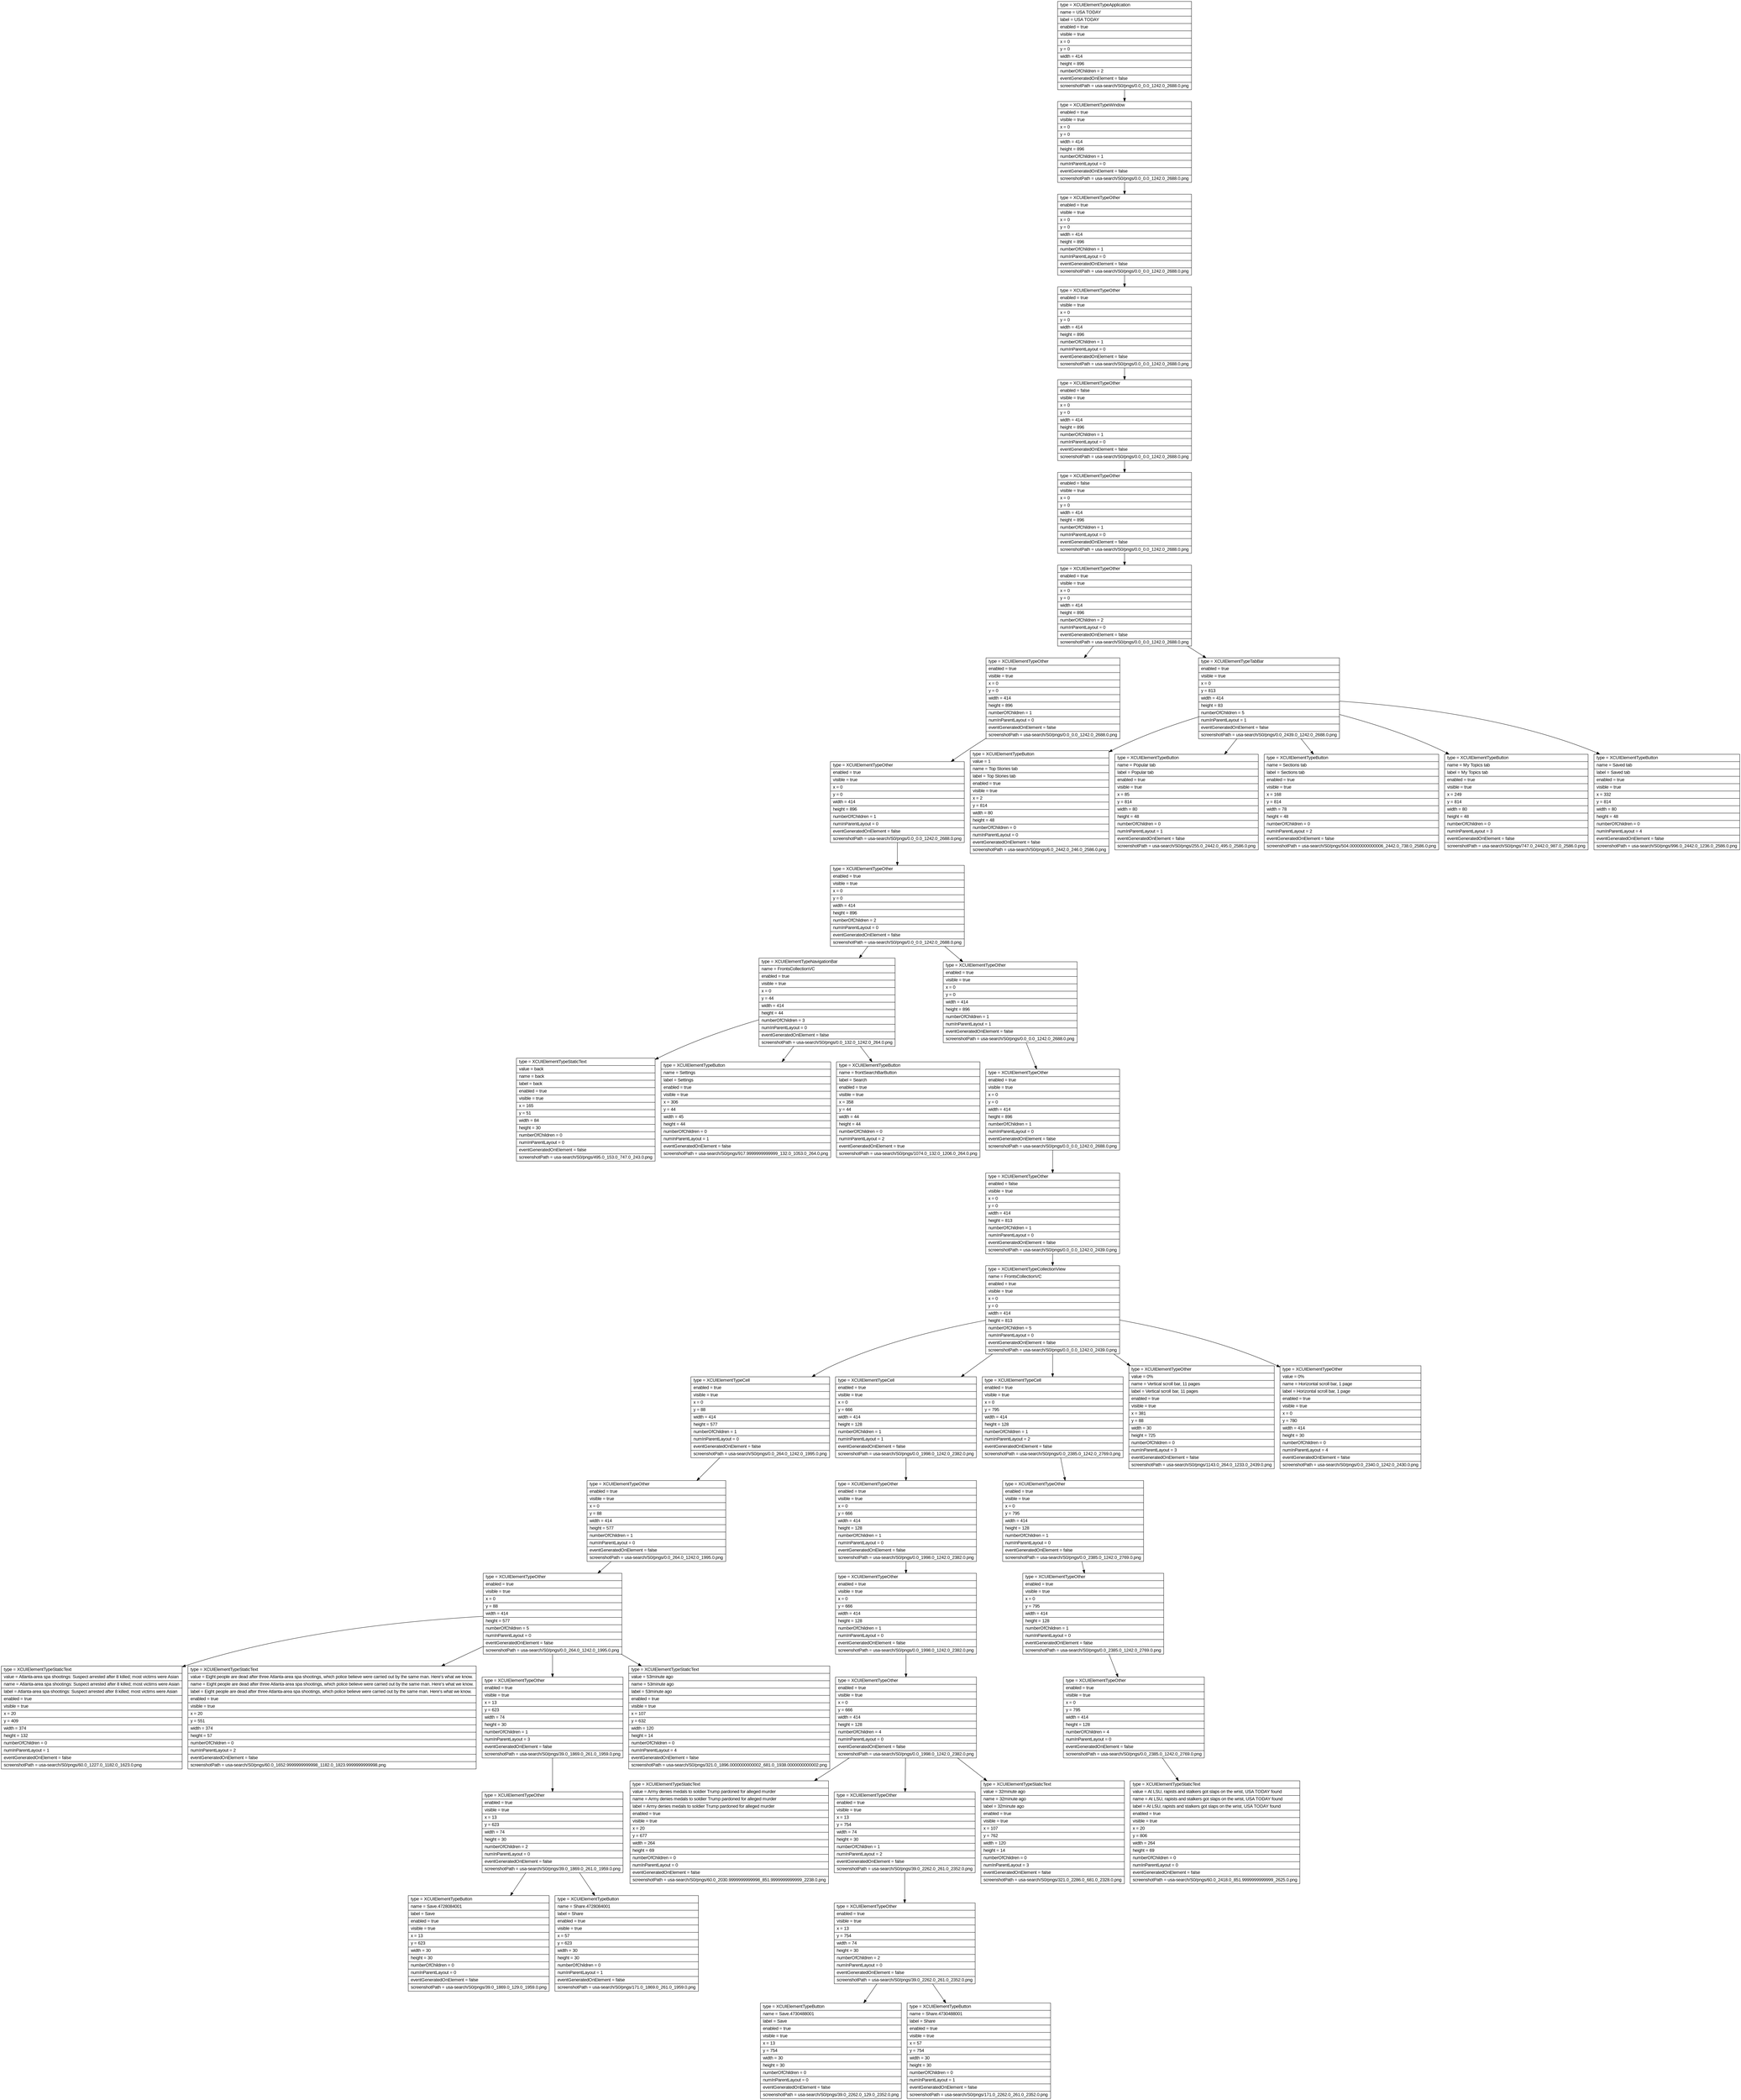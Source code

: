 digraph Layout {

	node [shape=record fontname=Arial];

	0	[label="{type = XCUIElementTypeApplication\l|name = USA TODAY\l|label = USA TODAY\l|enabled = true\l|visible = true\l|x = 0\l|y = 0\l|width = 414\l|height = 896\l|numberOfChildren = 2\l|eventGeneratedOnElement = false \l|screenshotPath = usa-search/S0/pngs/0.0_0.0_1242.0_2688.0.png\l}"]
	1	[label="{type = XCUIElementTypeWindow\l|enabled = true\l|visible = true\l|x = 0\l|y = 0\l|width = 414\l|height = 896\l|numberOfChildren = 1\l|numInParentLayout = 0\l|eventGeneratedOnElement = false \l|screenshotPath = usa-search/S0/pngs/0.0_0.0_1242.0_2688.0.png\l}"]
	2	[label="{type = XCUIElementTypeOther\l|enabled = true\l|visible = true\l|x = 0\l|y = 0\l|width = 414\l|height = 896\l|numberOfChildren = 1\l|numInParentLayout = 0\l|eventGeneratedOnElement = false \l|screenshotPath = usa-search/S0/pngs/0.0_0.0_1242.0_2688.0.png\l}"]
	3	[label="{type = XCUIElementTypeOther\l|enabled = true\l|visible = true\l|x = 0\l|y = 0\l|width = 414\l|height = 896\l|numberOfChildren = 1\l|numInParentLayout = 0\l|eventGeneratedOnElement = false \l|screenshotPath = usa-search/S0/pngs/0.0_0.0_1242.0_2688.0.png\l}"]
	4	[label="{type = XCUIElementTypeOther\l|enabled = false\l|visible = true\l|x = 0\l|y = 0\l|width = 414\l|height = 896\l|numberOfChildren = 1\l|numInParentLayout = 0\l|eventGeneratedOnElement = false \l|screenshotPath = usa-search/S0/pngs/0.0_0.0_1242.0_2688.0.png\l}"]
	5	[label="{type = XCUIElementTypeOther\l|enabled = false\l|visible = true\l|x = 0\l|y = 0\l|width = 414\l|height = 896\l|numberOfChildren = 1\l|numInParentLayout = 0\l|eventGeneratedOnElement = false \l|screenshotPath = usa-search/S0/pngs/0.0_0.0_1242.0_2688.0.png\l}"]
	6	[label="{type = XCUIElementTypeOther\l|enabled = true\l|visible = true\l|x = 0\l|y = 0\l|width = 414\l|height = 896\l|numberOfChildren = 2\l|numInParentLayout = 0\l|eventGeneratedOnElement = false \l|screenshotPath = usa-search/S0/pngs/0.0_0.0_1242.0_2688.0.png\l}"]
	7	[label="{type = XCUIElementTypeOther\l|enabled = true\l|visible = true\l|x = 0\l|y = 0\l|width = 414\l|height = 896\l|numberOfChildren = 1\l|numInParentLayout = 0\l|eventGeneratedOnElement = false \l|screenshotPath = usa-search/S0/pngs/0.0_0.0_1242.0_2688.0.png\l}"]
	8	[label="{type = XCUIElementTypeTabBar\l|enabled = true\l|visible = true\l|x = 0\l|y = 813\l|width = 414\l|height = 83\l|numberOfChildren = 5\l|numInParentLayout = 1\l|eventGeneratedOnElement = false \l|screenshotPath = usa-search/S0/pngs/0.0_2439.0_1242.0_2688.0.png\l}"]
	9	[label="{type = XCUIElementTypeOther\l|enabled = true\l|visible = true\l|x = 0\l|y = 0\l|width = 414\l|height = 896\l|numberOfChildren = 1\l|numInParentLayout = 0\l|eventGeneratedOnElement = false \l|screenshotPath = usa-search/S0/pngs/0.0_0.0_1242.0_2688.0.png\l}"]
	10	[label="{type = XCUIElementTypeButton\l|value = 1\l|name = Top Stories tab\l|label = Top Stories tab\l|enabled = true\l|visible = true\l|x = 2\l|y = 814\l|width = 80\l|height = 48\l|numberOfChildren = 0\l|numInParentLayout = 0\l|eventGeneratedOnElement = false \l|screenshotPath = usa-search/S0/pngs/6.0_2442.0_246.0_2586.0.png\l}"]
	11	[label="{type = XCUIElementTypeButton\l|name = Popular tab\l|label = Popular tab\l|enabled = true\l|visible = true\l|x = 85\l|y = 814\l|width = 80\l|height = 48\l|numberOfChildren = 0\l|numInParentLayout = 1\l|eventGeneratedOnElement = false \l|screenshotPath = usa-search/S0/pngs/255.0_2442.0_495.0_2586.0.png\l}"]
	12	[label="{type = XCUIElementTypeButton\l|name = Sections tab\l|label = Sections tab\l|enabled = true\l|visible = true\l|x = 168\l|y = 814\l|width = 78\l|height = 48\l|numberOfChildren = 0\l|numInParentLayout = 2\l|eventGeneratedOnElement = false \l|screenshotPath = usa-search/S0/pngs/504.00000000000006_2442.0_738.0_2586.0.png\l}"]
	13	[label="{type = XCUIElementTypeButton\l|name = My Topics tab\l|label = My Topics tab\l|enabled = true\l|visible = true\l|x = 249\l|y = 814\l|width = 80\l|height = 48\l|numberOfChildren = 0\l|numInParentLayout = 3\l|eventGeneratedOnElement = false \l|screenshotPath = usa-search/S0/pngs/747.0_2442.0_987.0_2586.0.png\l}"]
	14	[label="{type = XCUIElementTypeButton\l|name = Saved tab\l|label = Saved tab\l|enabled = true\l|visible = true\l|x = 332\l|y = 814\l|width = 80\l|height = 48\l|numberOfChildren = 0\l|numInParentLayout = 4\l|eventGeneratedOnElement = false \l|screenshotPath = usa-search/S0/pngs/996.0_2442.0_1236.0_2586.0.png\l}"]
	15	[label="{type = XCUIElementTypeOther\l|enabled = true\l|visible = true\l|x = 0\l|y = 0\l|width = 414\l|height = 896\l|numberOfChildren = 2\l|numInParentLayout = 0\l|eventGeneratedOnElement = false \l|screenshotPath = usa-search/S0/pngs/0.0_0.0_1242.0_2688.0.png\l}"]
	16	[label="{type = XCUIElementTypeNavigationBar\l|name = FrontsCollectionVC\l|enabled = true\l|visible = true\l|x = 0\l|y = 44\l|width = 414\l|height = 44\l|numberOfChildren = 3\l|numInParentLayout = 0\l|eventGeneratedOnElement = false \l|screenshotPath = usa-search/S0/pngs/0.0_132.0_1242.0_264.0.png\l}"]
	17	[label="{type = XCUIElementTypeOther\l|enabled = true\l|visible = true\l|x = 0\l|y = 0\l|width = 414\l|height = 896\l|numberOfChildren = 1\l|numInParentLayout = 1\l|eventGeneratedOnElement = false \l|screenshotPath = usa-search/S0/pngs/0.0_0.0_1242.0_2688.0.png\l}"]
	18	[label="{type = XCUIElementTypeStaticText\l|value = back\l|name = back\l|label = back\l|enabled = true\l|visible = true\l|x = 165\l|y = 51\l|width = 84\l|height = 30\l|numberOfChildren = 0\l|numInParentLayout = 0\l|eventGeneratedOnElement = false \l|screenshotPath = usa-search/S0/pngs/495.0_153.0_747.0_243.0.png\l}"]
	19	[label="{type = XCUIElementTypeButton\l|name = Settings\l|label = Settings\l|enabled = true\l|visible = true\l|x = 306\l|y = 44\l|width = 45\l|height = 44\l|numberOfChildren = 0\l|numInParentLayout = 1\l|eventGeneratedOnElement = false \l|screenshotPath = usa-search/S0/pngs/917.9999999999999_132.0_1053.0_264.0.png\l}"]
	20	[label="{type = XCUIElementTypeButton\l|name = frontSearchBarButton\l|label = Search\l|enabled = true\l|visible = true\l|x = 358\l|y = 44\l|width = 44\l|height = 44\l|numberOfChildren = 0\l|numInParentLayout = 2\l|eventGeneratedOnElement = true \l|screenshotPath = usa-search/S0/pngs/1074.0_132.0_1206.0_264.0.png\l}"]
	21	[label="{type = XCUIElementTypeOther\l|enabled = true\l|visible = true\l|x = 0\l|y = 0\l|width = 414\l|height = 896\l|numberOfChildren = 1\l|numInParentLayout = 0\l|eventGeneratedOnElement = false \l|screenshotPath = usa-search/S0/pngs/0.0_0.0_1242.0_2688.0.png\l}"]
	22	[label="{type = XCUIElementTypeOther\l|enabled = false\l|visible = true\l|x = 0\l|y = 0\l|width = 414\l|height = 813\l|numberOfChildren = 1\l|numInParentLayout = 0\l|eventGeneratedOnElement = false \l|screenshotPath = usa-search/S0/pngs/0.0_0.0_1242.0_2439.0.png\l}"]
	23	[label="{type = XCUIElementTypeCollectionView\l|name = FrontsCollectionVC\l|enabled = true\l|visible = true\l|x = 0\l|y = 0\l|width = 414\l|height = 813\l|numberOfChildren = 5\l|numInParentLayout = 0\l|eventGeneratedOnElement = false \l|screenshotPath = usa-search/S0/pngs/0.0_0.0_1242.0_2439.0.png\l}"]
	24	[label="{type = XCUIElementTypeCell\l|enabled = true\l|visible = true\l|x = 0\l|y = 88\l|width = 414\l|height = 577\l|numberOfChildren = 1\l|numInParentLayout = 0\l|eventGeneratedOnElement = false \l|screenshotPath = usa-search/S0/pngs/0.0_264.0_1242.0_1995.0.png\l}"]
	25	[label="{type = XCUIElementTypeCell\l|enabled = true\l|visible = true\l|x = 0\l|y = 666\l|width = 414\l|height = 128\l|numberOfChildren = 1\l|numInParentLayout = 1\l|eventGeneratedOnElement = false \l|screenshotPath = usa-search/S0/pngs/0.0_1998.0_1242.0_2382.0.png\l}"]
	26	[label="{type = XCUIElementTypeCell\l|enabled = true\l|visible = true\l|x = 0\l|y = 795\l|width = 414\l|height = 128\l|numberOfChildren = 1\l|numInParentLayout = 2\l|eventGeneratedOnElement = false \l|screenshotPath = usa-search/S0/pngs/0.0_2385.0_1242.0_2769.0.png\l}"]
	27	[label="{type = XCUIElementTypeOther\l|value = 0%\l|name = Vertical scroll bar, 11 pages\l|label = Vertical scroll bar, 11 pages\l|enabled = true\l|visible = true\l|x = 381\l|y = 88\l|width = 30\l|height = 725\l|numberOfChildren = 0\l|numInParentLayout = 3\l|eventGeneratedOnElement = false \l|screenshotPath = usa-search/S0/pngs/1143.0_264.0_1233.0_2439.0.png\l}"]
	28	[label="{type = XCUIElementTypeOther\l|value = 0%\l|name = Horizontal scroll bar, 1 page\l|label = Horizontal scroll bar, 1 page\l|enabled = true\l|visible = true\l|x = 0\l|y = 780\l|width = 414\l|height = 30\l|numberOfChildren = 0\l|numInParentLayout = 4\l|eventGeneratedOnElement = false \l|screenshotPath = usa-search/S0/pngs/0.0_2340.0_1242.0_2430.0.png\l}"]
	29	[label="{type = XCUIElementTypeOther\l|enabled = true\l|visible = true\l|x = 0\l|y = 88\l|width = 414\l|height = 577\l|numberOfChildren = 1\l|numInParentLayout = 0\l|eventGeneratedOnElement = false \l|screenshotPath = usa-search/S0/pngs/0.0_264.0_1242.0_1995.0.png\l}"]
	30	[label="{type = XCUIElementTypeOther\l|enabled = true\l|visible = true\l|x = 0\l|y = 666\l|width = 414\l|height = 128\l|numberOfChildren = 1\l|numInParentLayout = 0\l|eventGeneratedOnElement = false \l|screenshotPath = usa-search/S0/pngs/0.0_1998.0_1242.0_2382.0.png\l}"]
	31	[label="{type = XCUIElementTypeOther\l|enabled = true\l|visible = true\l|x = 0\l|y = 795\l|width = 414\l|height = 128\l|numberOfChildren = 1\l|numInParentLayout = 0\l|eventGeneratedOnElement = false \l|screenshotPath = usa-search/S0/pngs/0.0_2385.0_1242.0_2769.0.png\l}"]
	32	[label="{type = XCUIElementTypeOther\l|enabled = true\l|visible = true\l|x = 0\l|y = 88\l|width = 414\l|height = 577\l|numberOfChildren = 5\l|numInParentLayout = 0\l|eventGeneratedOnElement = false \l|screenshotPath = usa-search/S0/pngs/0.0_264.0_1242.0_1995.0.png\l}"]
	33	[label="{type = XCUIElementTypeOther\l|enabled = true\l|visible = true\l|x = 0\l|y = 666\l|width = 414\l|height = 128\l|numberOfChildren = 1\l|numInParentLayout = 0\l|eventGeneratedOnElement = false \l|screenshotPath = usa-search/S0/pngs/0.0_1998.0_1242.0_2382.0.png\l}"]
	34	[label="{type = XCUIElementTypeOther\l|enabled = true\l|visible = true\l|x = 0\l|y = 795\l|width = 414\l|height = 128\l|numberOfChildren = 1\l|numInParentLayout = 0\l|eventGeneratedOnElement = false \l|screenshotPath = usa-search/S0/pngs/0.0_2385.0_1242.0_2769.0.png\l}"]
	35	[label="{type = XCUIElementTypeStaticText\l|value = Atlanta-area spa shootings: Suspect arrested after 8 killed; most victims were Asian\l|name = Atlanta-area spa shootings: Suspect arrested after 8 killed; most victims were Asian\l|label = Atlanta-area spa shootings: Suspect arrested after 8 killed; most victims were Asian\l|enabled = true\l|visible = true\l|x = 20\l|y = 409\l|width = 374\l|height = 132\l|numberOfChildren = 0\l|numInParentLayout = 1\l|eventGeneratedOnElement = false \l|screenshotPath = usa-search/S0/pngs/60.0_1227.0_1182.0_1623.0.png\l}"]
	36	[label="{type = XCUIElementTypeStaticText\l|value = Eight people are dead after three Atlanta-area spa shootings, which police believe were carried out by the same man. Here's what we know.\l|name = Eight people are dead after three Atlanta-area spa shootings, which police believe were carried out by the same man. Here's what we know.\l|label = Eight people are dead after three Atlanta-area spa shootings, which police believe were carried out by the same man. Here's what we know.\l|enabled = true\l|visible = true\l|x = 20\l|y = 551\l|width = 374\l|height = 57\l|numberOfChildren = 0\l|numInParentLayout = 2\l|eventGeneratedOnElement = false \l|screenshotPath = usa-search/S0/pngs/60.0_1652.9999999999998_1182.0_1823.9999999999998.png\l}"]
	37	[label="{type = XCUIElementTypeOther\l|enabled = true\l|visible = true\l|x = 13\l|y = 623\l|width = 74\l|height = 30\l|numberOfChildren = 1\l|numInParentLayout = 3\l|eventGeneratedOnElement = false \l|screenshotPath = usa-search/S0/pngs/39.0_1869.0_261.0_1959.0.png\l}"]
	38	[label="{type = XCUIElementTypeStaticText\l|value = 53minute ago\l|name = 53minute ago\l|label = 53minute ago\l|enabled = true\l|visible = true\l|x = 107\l|y = 632\l|width = 120\l|height = 14\l|numberOfChildren = 0\l|numInParentLayout = 4\l|eventGeneratedOnElement = false \l|screenshotPath = usa-search/S0/pngs/321.0_1896.0000000000002_681.0_1938.0000000000002.png\l}"]
	39	[label="{type = XCUIElementTypeOther\l|enabled = true\l|visible = true\l|x = 0\l|y = 666\l|width = 414\l|height = 128\l|numberOfChildren = 4\l|numInParentLayout = 0\l|eventGeneratedOnElement = false \l|screenshotPath = usa-search/S0/pngs/0.0_1998.0_1242.0_2382.0.png\l}"]
	40	[label="{type = XCUIElementTypeOther\l|enabled = true\l|visible = true\l|x = 0\l|y = 795\l|width = 414\l|height = 128\l|numberOfChildren = 4\l|numInParentLayout = 0\l|eventGeneratedOnElement = false \l|screenshotPath = usa-search/S0/pngs/0.0_2385.0_1242.0_2769.0.png\l}"]
	41	[label="{type = XCUIElementTypeOther\l|enabled = true\l|visible = true\l|x = 13\l|y = 623\l|width = 74\l|height = 30\l|numberOfChildren = 2\l|numInParentLayout = 0\l|eventGeneratedOnElement = false \l|screenshotPath = usa-search/S0/pngs/39.0_1869.0_261.0_1959.0.png\l}"]
	42	[label="{type = XCUIElementTypeStaticText\l|value = Army denies medals to soldier Trump pardoned for alleged murder\l|name = Army denies medals to soldier Trump pardoned for alleged murder\l|label = Army denies medals to soldier Trump pardoned for alleged murder\l|enabled = true\l|visible = true\l|x = 20\l|y = 677\l|width = 264\l|height = 69\l|numberOfChildren = 0\l|numInParentLayout = 0\l|eventGeneratedOnElement = false \l|screenshotPath = usa-search/S0/pngs/60.0_2030.9999999999998_851.9999999999999_2238.0.png\l}"]
	43	[label="{type = XCUIElementTypeOther\l|enabled = true\l|visible = true\l|x = 13\l|y = 754\l|width = 74\l|height = 30\l|numberOfChildren = 1\l|numInParentLayout = 2\l|eventGeneratedOnElement = false \l|screenshotPath = usa-search/S0/pngs/39.0_2262.0_261.0_2352.0.png\l}"]
	44	[label="{type = XCUIElementTypeStaticText\l|value = 32minute ago\l|name = 32minute ago\l|label = 32minute ago\l|enabled = true\l|visible = true\l|x = 107\l|y = 762\l|width = 120\l|height = 14\l|numberOfChildren = 0\l|numInParentLayout = 3\l|eventGeneratedOnElement = false \l|screenshotPath = usa-search/S0/pngs/321.0_2286.0_681.0_2328.0.png\l}"]
	45	[label="{type = XCUIElementTypeStaticText\l|value = At LSU, rapists and stalkers got slaps on the wrist, USA TODAY found\l|name = At LSU, rapists and stalkers got slaps on the wrist, USA TODAY found\l|label = At LSU, rapists and stalkers got slaps on the wrist, USA TODAY found\l|enabled = true\l|visible = true\l|x = 20\l|y = 806\l|width = 264\l|height = 69\l|numberOfChildren = 0\l|numInParentLayout = 0\l|eventGeneratedOnElement = false \l|screenshotPath = usa-search/S0/pngs/60.0_2418.0_851.9999999999999_2625.0.png\l}"]
	46	[label="{type = XCUIElementTypeButton\l|name = Save.4728084001\l|label = Save\l|enabled = true\l|visible = true\l|x = 13\l|y = 623\l|width = 30\l|height = 30\l|numberOfChildren = 0\l|numInParentLayout = 0\l|eventGeneratedOnElement = false \l|screenshotPath = usa-search/S0/pngs/39.0_1869.0_129.0_1959.0.png\l}"]
	47	[label="{type = XCUIElementTypeButton\l|name = Share.4728084001\l|label = Share\l|enabled = true\l|visible = true\l|x = 57\l|y = 623\l|width = 30\l|height = 30\l|numberOfChildren = 0\l|numInParentLayout = 1\l|eventGeneratedOnElement = false \l|screenshotPath = usa-search/S0/pngs/171.0_1869.0_261.0_1959.0.png\l}"]
	48	[label="{type = XCUIElementTypeOther\l|enabled = true\l|visible = true\l|x = 13\l|y = 754\l|width = 74\l|height = 30\l|numberOfChildren = 2\l|numInParentLayout = 0\l|eventGeneratedOnElement = false \l|screenshotPath = usa-search/S0/pngs/39.0_2262.0_261.0_2352.0.png\l}"]
	49	[label="{type = XCUIElementTypeButton\l|name = Save.4730488001\l|label = Save\l|enabled = true\l|visible = true\l|x = 13\l|y = 754\l|width = 30\l|height = 30\l|numberOfChildren = 0\l|numInParentLayout = 0\l|eventGeneratedOnElement = false \l|screenshotPath = usa-search/S0/pngs/39.0_2262.0_129.0_2352.0.png\l}"]
	50	[label="{type = XCUIElementTypeButton\l|name = Share.4730488001\l|label = Share\l|enabled = true\l|visible = true\l|x = 57\l|y = 754\l|width = 30\l|height = 30\l|numberOfChildren = 0\l|numInParentLayout = 1\l|eventGeneratedOnElement = false \l|screenshotPath = usa-search/S0/pngs/171.0_2262.0_261.0_2352.0.png\l}"]


	0 -> 1
	1 -> 2
	2 -> 3
	3 -> 4
	4 -> 5
	5 -> 6
	6 -> 7
	6 -> 8
	7 -> 9
	8 -> 10
	8 -> 11
	8 -> 12
	8 -> 13
	8 -> 14
	9 -> 15
	15 -> 16
	15 -> 17
	16 -> 18
	16 -> 19
	16 -> 20
	17 -> 21
	21 -> 22
	22 -> 23
	23 -> 24
	23 -> 25
	23 -> 26
	23 -> 27
	23 -> 28
	24 -> 29
	25 -> 30
	26 -> 31
	29 -> 32
	30 -> 33
	31 -> 34
	32 -> 35
	32 -> 36
	32 -> 37
	32 -> 38
	33 -> 39
	34 -> 40
	37 -> 41
	39 -> 42
	39 -> 43
	39 -> 44
	40 -> 45
	41 -> 46
	41 -> 47
	43 -> 48
	48 -> 49
	48 -> 50


}